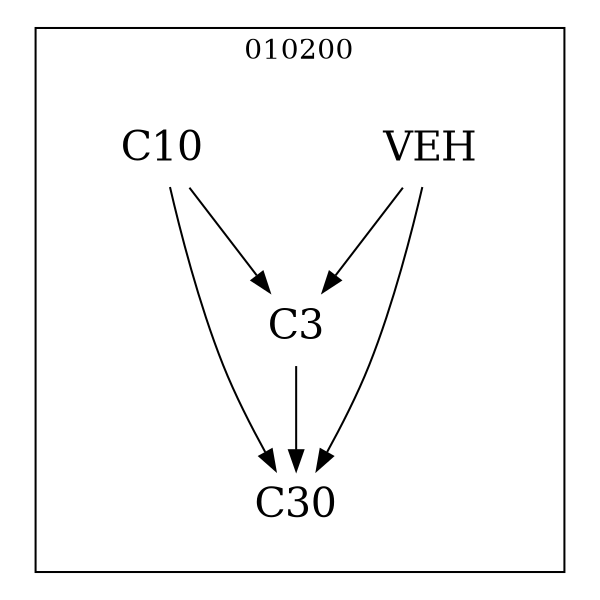 strict digraph DAGS {
	size = "4,4!" ; ratio ="fill"; subgraph cluster_0{
			labeldoc = "t";
			label = "010200";node	[label= VEH, shape = plaintext, fontsize=20] VEH;node	[label= C3, shape = plaintext, fontsize=20] C3;node	[label= C10, shape = plaintext, fontsize=20] C10;node	[label= C30, shape = plaintext, fontsize=20] C30;
VEH->C3;
VEH->C30;
C3->C30;
C10->C3;
C10->C30;
	}}